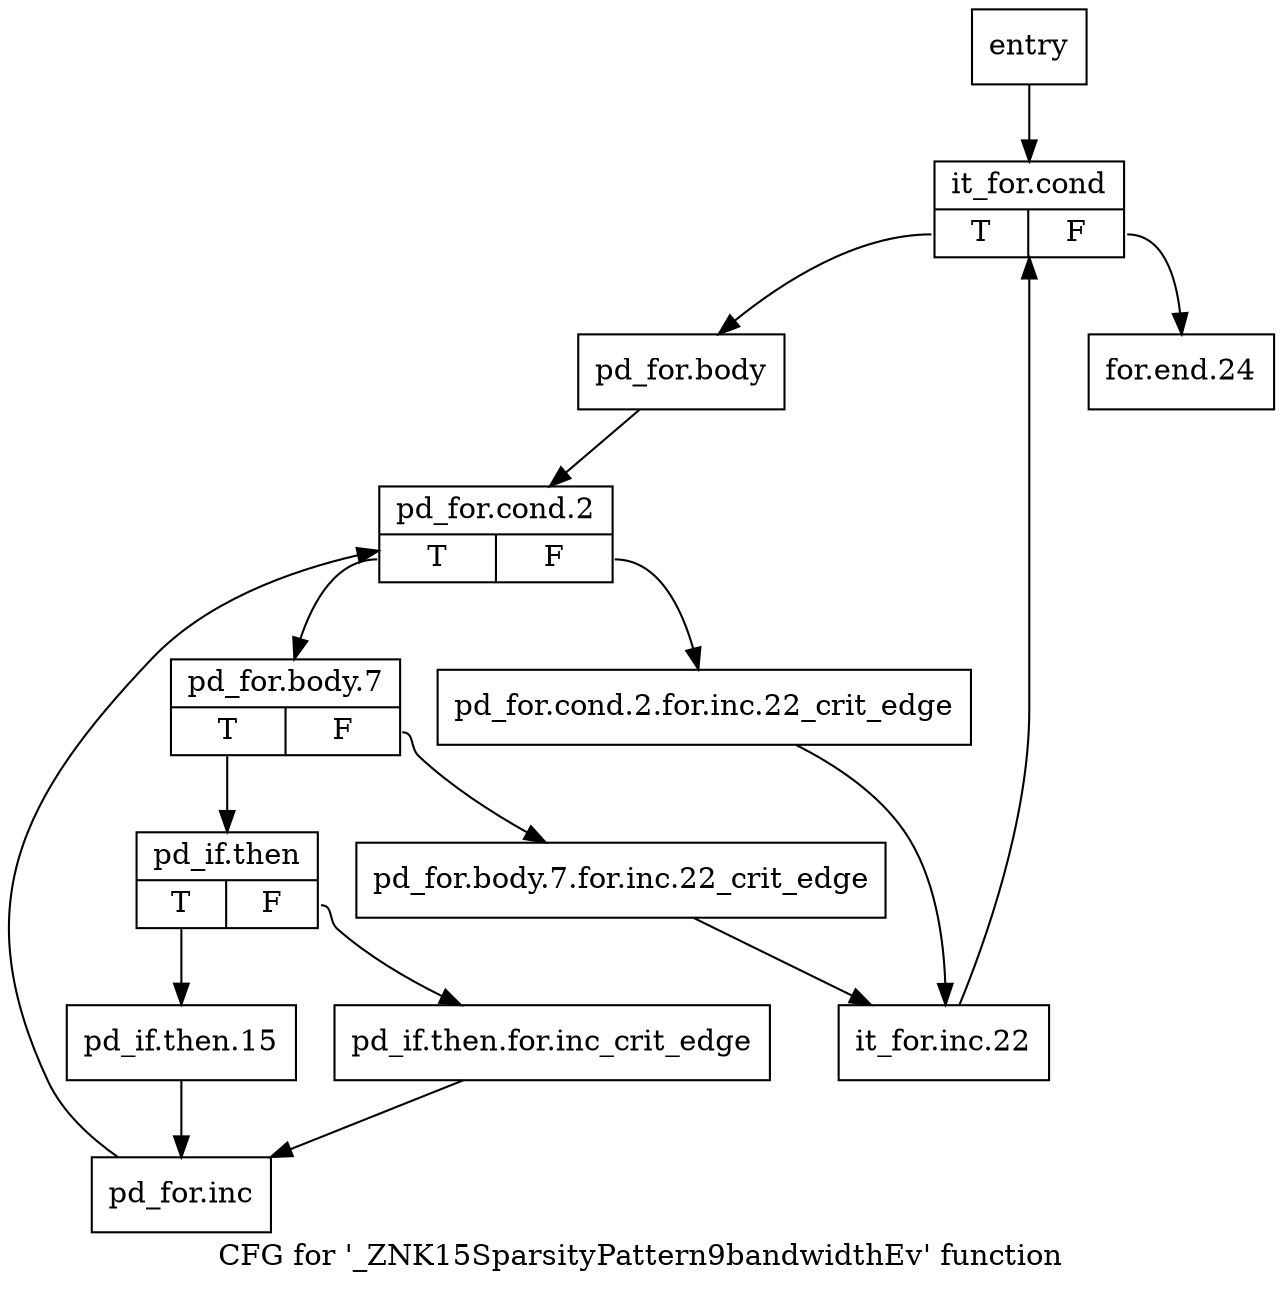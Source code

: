 digraph "CFG for '_ZNK15SparsityPattern9bandwidthEv' function" {
	label="CFG for '_ZNK15SparsityPattern9bandwidthEv' function";

	Node0x741f430 [shape=record,label="{entry}"];
	Node0x741f430 -> Node0x74227e0;
	Node0x74227e0 [shape=record,label="{it_for.cond|{<s0>T|<s1>F}}"];
	Node0x74227e0:s0 -> Node0x7422830;
	Node0x74227e0:s1 -> Node0x7422b50;
	Node0x7422830 [shape=record,label="{pd_for.body}"];
	Node0x7422830 -> Node0x7422880;
	Node0x7422880 [shape=record,label="{pd_for.cond.2|{<s0>T|<s1>F}}"];
	Node0x7422880:s0 -> Node0x7422920;
	Node0x7422880:s1 -> Node0x74228d0;
	Node0x74228d0 [shape=record,label="{pd_for.cond.2.for.inc.22_crit_edge}"];
	Node0x74228d0 -> Node0x7422b00;
	Node0x7422920 [shape=record,label="{pd_for.body.7|{<s0>T|<s1>F}}"];
	Node0x7422920:s0 -> Node0x74229c0;
	Node0x7422920:s1 -> Node0x7422970;
	Node0x7422970 [shape=record,label="{pd_for.body.7.for.inc.22_crit_edge}"];
	Node0x7422970 -> Node0x7422b00;
	Node0x74229c0 [shape=record,label="{pd_if.then|{<s0>T|<s1>F}}"];
	Node0x74229c0:s0 -> Node0x7422a60;
	Node0x74229c0:s1 -> Node0x7422a10;
	Node0x7422a10 [shape=record,label="{pd_if.then.for.inc_crit_edge}"];
	Node0x7422a10 -> Node0x7422ab0;
	Node0x7422a60 [shape=record,label="{pd_if.then.15}"];
	Node0x7422a60 -> Node0x7422ab0;
	Node0x7422ab0 [shape=record,label="{pd_for.inc}"];
	Node0x7422ab0 -> Node0x7422880;
	Node0x7422b00 [shape=record,label="{it_for.inc.22}"];
	Node0x7422b00 -> Node0x74227e0;
	Node0x7422b50 [shape=record,label="{for.end.24}"];
}

